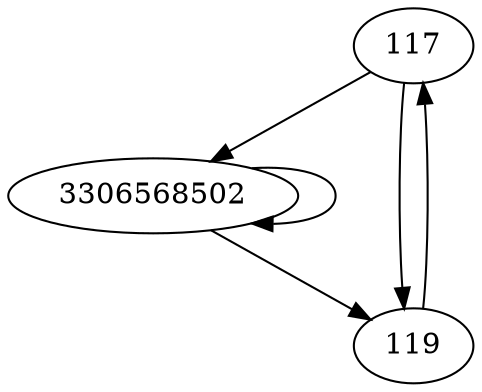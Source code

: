 digraph  {
117;
3306568502;
119;
117 -> 3306568502;
117 -> 119;
3306568502 -> 119;
3306568502 -> 3306568502;
119 -> 117;
}
